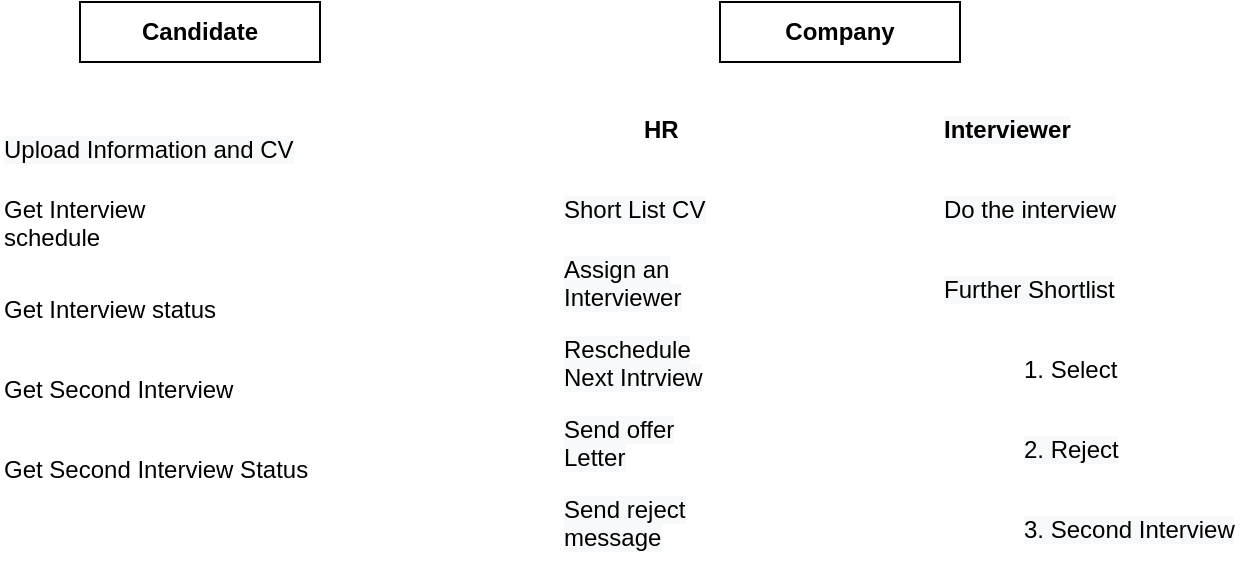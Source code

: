 <mxfile version="13.9.9" type="device"><diagram id="P6tYyrq588UtvUdfp-FV" name="Page-1"><mxGraphModel dx="1276" dy="597" grid="1" gridSize="10" guides="1" tooltips="1" connect="1" arrows="1" fold="1" page="1" pageScale="1" pageWidth="3300" pageHeight="4681" math="0" shadow="0"><root><mxCell id="0"/><mxCell id="1" parent="0"/><mxCell id="0dY3nPCnHZu0Cd4WK3cX-18" value="&lt;b&gt;Candidate&lt;/b&gt;" style="rounded=0;whiteSpace=wrap;html=1;" vertex="1" parent="1"><mxGeometry x="280" y="200" width="120" height="30" as="geometry"/></mxCell><mxCell id="0dY3nPCnHZu0Cd4WK3cX-19" value="&lt;b&gt;Company&lt;/b&gt;" style="rounded=0;whiteSpace=wrap;html=1;" vertex="1" parent="1"><mxGeometry x="600" y="200" width="120" height="30" as="geometry"/></mxCell><mxCell id="0dY3nPCnHZu0Cd4WK3cX-20" value="&lt;div style=&quot;text-align: center&quot;&gt;&lt;span&gt;&lt;font face=&quot;helvetica&quot;&gt;&lt;b&gt;HR&lt;/b&gt;&lt;/font&gt;&lt;/span&gt;&lt;/div&gt;" style="text;whiteSpace=wrap;html=1;" vertex="1" parent="1"><mxGeometry x="560" y="250" width="30" height="30" as="geometry"/></mxCell><mxCell id="0dY3nPCnHZu0Cd4WK3cX-21" value="&lt;span style=&quot;color: rgb(0 , 0 , 0) ; font-family: &amp;#34;helvetica&amp;#34; ; font-size: 12px ; font-style: normal ; letter-spacing: normal ; text-align: center ; text-indent: 0px ; text-transform: none ; word-spacing: 0px ; background-color: rgb(248 , 249 , 250) ; display: inline ; float: none&quot;&gt;&lt;b&gt;Interviewer&lt;/b&gt;&lt;/span&gt;" style="text;whiteSpace=wrap;html=1;" vertex="1" parent="1"><mxGeometry x="710" y="250" width="70" height="30" as="geometry"/></mxCell><mxCell id="0dY3nPCnHZu0Cd4WK3cX-22" value="&lt;span style=&quot;color: rgb(0 , 0 , 0) ; font-family: &amp;#34;helvetica&amp;#34; ; font-size: 12px ; font-style: normal ; font-weight: 400 ; letter-spacing: normal ; text-align: center ; text-indent: 0px ; text-transform: none ; word-spacing: 0px ; background-color: rgb(248 , 249 , 250) ; display: inline ; float: none&quot;&gt;Short List CV&lt;/span&gt;" style="text;whiteSpace=wrap;html=1;" vertex="1" parent="1"><mxGeometry x="520" y="290" width="80" height="30" as="geometry"/></mxCell><mxCell id="0dY3nPCnHZu0Cd4WK3cX-24" value="&lt;span style=&quot;color: rgb(0 , 0 , 0) ; font-family: &amp;#34;helvetica&amp;#34; ; font-size: 12px ; font-style: normal ; font-weight: 400 ; letter-spacing: normal ; text-align: center ; text-indent: 0px ; text-transform: none ; word-spacing: 0px ; background-color: rgb(248 , 249 , 250) ; display: inline ; float: none&quot;&gt;Assign an Interviewer&lt;/span&gt;" style="text;whiteSpace=wrap;html=1;" vertex="1" parent="1"><mxGeometry x="520" y="320" width="80" height="30" as="geometry"/></mxCell><mxCell id="0dY3nPCnHZu0Cd4WK3cX-25" value="&lt;span style=&quot;color: rgb(0 , 0 , 0) ; font-family: &amp;#34;helvetica&amp;#34; ; font-size: 12px ; font-style: normal ; font-weight: 400 ; letter-spacing: normal ; text-align: center ; text-indent: 0px ; text-transform: none ; word-spacing: 0px ; background-color: rgb(248 , 249 , 250) ; display: inline ; float: none&quot;&gt;Reschedule Next Intrview&lt;/span&gt;" style="text;whiteSpace=wrap;html=1;" vertex="1" parent="1"><mxGeometry x="520" y="360" width="80" height="30" as="geometry"/></mxCell><mxCell id="0dY3nPCnHZu0Cd4WK3cX-26" value="&lt;span style=&quot;color: rgb(0 , 0 , 0) ; font-family: &amp;#34;helvetica&amp;#34; ; font-size: 12px ; font-style: normal ; font-weight: 400 ; letter-spacing: normal ; text-align: center ; text-indent: 0px ; text-transform: none ; word-spacing: 0px ; background-color: rgb(248 , 249 , 250) ; display: inline ; float: none&quot;&gt;Send offer Letter&lt;/span&gt;" style="text;whiteSpace=wrap;html=1;" vertex="1" parent="1"><mxGeometry x="520" y="400" width="80" height="30" as="geometry"/></mxCell><mxCell id="0dY3nPCnHZu0Cd4WK3cX-27" value="&lt;span style=&quot;color: rgb(0 , 0 , 0) ; font-family: &amp;#34;helvetica&amp;#34; ; font-size: 12px ; font-style: normal ; font-weight: 400 ; letter-spacing: normal ; text-align: center ; text-indent: 0px ; text-transform: none ; word-spacing: 0px ; background-color: rgb(248 , 249 , 250) ; display: inline ; float: none&quot;&gt;Send reject message&lt;/span&gt;" style="text;whiteSpace=wrap;html=1;" vertex="1" parent="1"><mxGeometry x="520" y="440" width="80" height="30" as="geometry"/></mxCell><mxCell id="0dY3nPCnHZu0Cd4WK3cX-28" value="&lt;span style=&quot;color: rgb(0 , 0 , 0) ; font-family: &amp;#34;helvetica&amp;#34; ; font-size: 12px ; font-style: normal ; font-weight: 400 ; letter-spacing: normal ; text-align: center ; text-indent: 0px ; text-transform: none ; word-spacing: 0px ; background-color: rgb(248 , 249 , 250) ; display: inline ; float: none&quot;&gt;Do the interview&lt;/span&gt;" style="text;whiteSpace=wrap;html=1;" vertex="1" parent="1"><mxGeometry x="710" y="290" width="100" height="30" as="geometry"/></mxCell><mxCell id="0dY3nPCnHZu0Cd4WK3cX-29" value="&lt;span style=&quot;color: rgb(0 , 0 , 0) ; font-family: &amp;#34;helvetica&amp;#34; ; font-size: 12px ; font-style: normal ; font-weight: 400 ; letter-spacing: normal ; text-align: center ; text-indent: 0px ; text-transform: none ; word-spacing: 0px ; background-color: rgb(248 , 249 , 250) ; display: inline ; float: none&quot;&gt;Further Shortlist&lt;/span&gt;" style="text;whiteSpace=wrap;html=1;" vertex="1" parent="1"><mxGeometry x="710" y="330" width="90" height="30" as="geometry"/></mxCell><mxCell id="0dY3nPCnHZu0Cd4WK3cX-31" value="&lt;div style=&quot;text-align: center&quot;&gt;&lt;span&gt;&lt;font face=&quot;helvetica&quot;&gt;1. Select&lt;/font&gt;&lt;/span&gt;&lt;/div&gt;&lt;div style=&quot;text-align: center&quot;&gt;&lt;span&gt;&lt;font face=&quot;helvetica&quot;&gt;&lt;br&gt;&lt;/font&gt;&lt;/span&gt;&lt;/div&gt;" style="text;whiteSpace=wrap;html=1;" vertex="1" parent="1"><mxGeometry x="750" y="370" width="80" height="30" as="geometry"/></mxCell><mxCell id="0dY3nPCnHZu0Cd4WK3cX-32" value="&lt;span style=&quot;color: rgb(0 , 0 , 0) ; font-family: &amp;#34;helvetica&amp;#34; ; font-size: 12px ; font-style: normal ; font-weight: 400 ; letter-spacing: normal ; text-align: center ; text-indent: 0px ; text-transform: none ; word-spacing: 0px ; background-color: rgb(248 , 249 , 250) ; display: inline ; float: none&quot;&gt;2. Reject&lt;/span&gt;" style="text;whiteSpace=wrap;html=1;" vertex="1" parent="1"><mxGeometry x="750" y="410" width="80" height="30" as="geometry"/></mxCell><mxCell id="0dY3nPCnHZu0Cd4WK3cX-33" value="&lt;span style=&quot;color: rgb(0 , 0 , 0) ; font-family: &amp;#34;helvetica&amp;#34; ; font-size: 12px ; font-style: normal ; font-weight: 400 ; letter-spacing: normal ; text-align: center ; text-indent: 0px ; text-transform: none ; word-spacing: 0px ; background-color: rgb(248 , 249 , 250) ; display: inline ; float: none&quot;&gt;3. Second Interview&lt;/span&gt;" style="text;whiteSpace=wrap;html=1;" vertex="1" parent="1"><mxGeometry x="750" y="450" width="110" height="30" as="geometry"/></mxCell><mxCell id="0dY3nPCnHZu0Cd4WK3cX-34" value="&lt;span style=&quot;color: rgb(0 , 0 , 0) ; font-family: &amp;#34;helvetica&amp;#34; ; font-size: 12px ; font-style: normal ; font-weight: 400 ; letter-spacing: normal ; text-align: center ; text-indent: 0px ; text-transform: none ; word-spacing: 0px ; background-color: rgb(248 , 249 , 250) ; display: inline ; float: none&quot;&gt;Upload Information and CV&lt;/span&gt;" style="text;whiteSpace=wrap;html=1;" vertex="1" parent="1"><mxGeometry x="240" y="260" width="160" height="30" as="geometry"/></mxCell><mxCell id="0dY3nPCnHZu0Cd4WK3cX-36" value="&lt;div&gt;Get Interview schedule&amp;nbsp;&lt;/div&gt;&lt;div&gt;&lt;br style=&quot;text-align: center&quot;&gt;&lt;/div&gt;" style="text;whiteSpace=wrap;html=1;" vertex="1" parent="1"><mxGeometry x="240" y="290" width="120" height="30" as="geometry"/></mxCell><mxCell id="0dY3nPCnHZu0Cd4WK3cX-37" value="&lt;div&gt;Get Interview status&amp;nbsp;&lt;/div&gt;&lt;div&gt;&lt;br style=&quot;text-align: center&quot;&gt;&lt;/div&gt;" style="text;whiteSpace=wrap;html=1;" vertex="1" parent="1"><mxGeometry x="240" y="340" width="160" height="30" as="geometry"/></mxCell><mxCell id="0dY3nPCnHZu0Cd4WK3cX-38" value="&lt;div&gt;Get Second Interview&lt;/div&gt;" style="text;whiteSpace=wrap;html=1;" vertex="1" parent="1"><mxGeometry x="240" y="380" width="160" height="30" as="geometry"/></mxCell><mxCell id="0dY3nPCnHZu0Cd4WK3cX-39" value="&lt;div&gt;Get Second Interview Status&lt;/div&gt;" style="text;whiteSpace=wrap;html=1;" vertex="1" parent="1"><mxGeometry x="240" y="420" width="160" height="30" as="geometry"/></mxCell></root></mxGraphModel></diagram></mxfile>